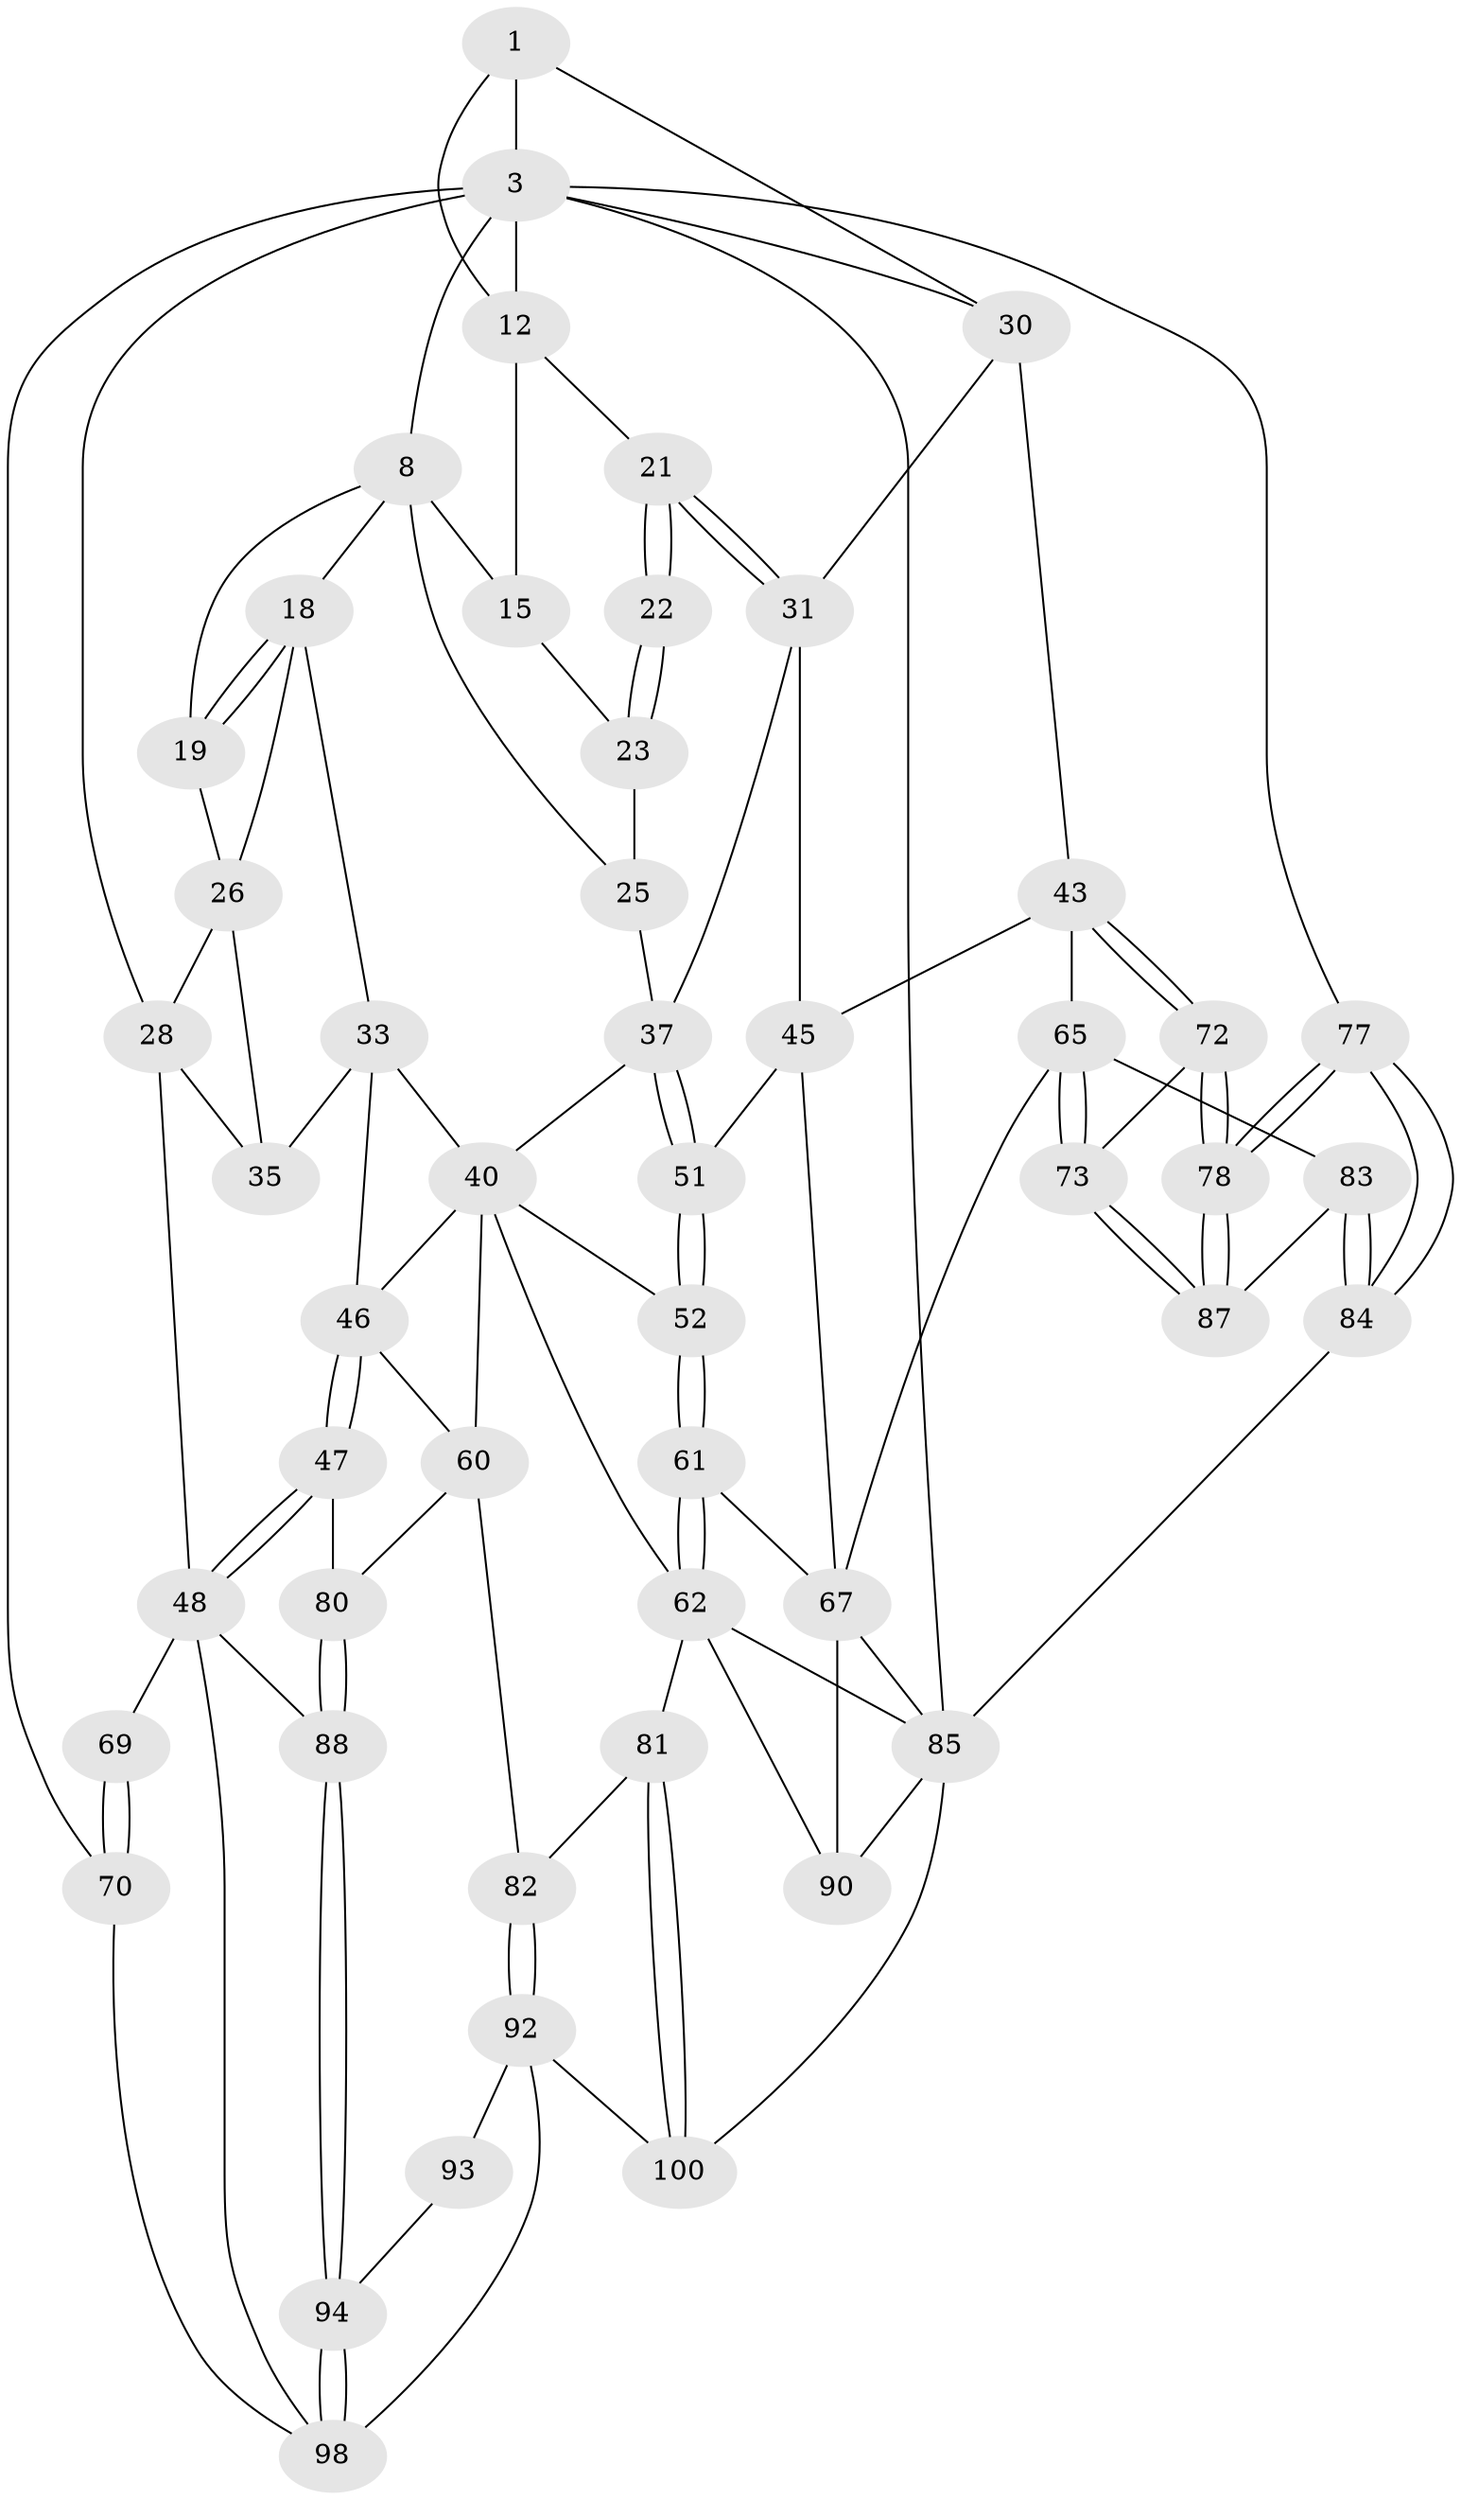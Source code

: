 // original degree distribution, {3: 0.019417475728155338, 6: 0.23300970873786409, 5: 0.4854368932038835, 4: 0.2621359223300971}
// Generated by graph-tools (version 1.1) at 2025/28/03/15/25 16:28:08]
// undirected, 51 vertices, 116 edges
graph export_dot {
graph [start="1"]
  node [color=gray90,style=filled];
  1 [pos="+0.9091781020126646+0.005957510001440466",super="+5+2"];
  3 [pos="+1+0.25278857666118015",super="+4+76"];
  8 [pos="+0.09329879412492795+0",super="+9"];
  12 [pos="+0.7881415674830836+0.1721496576413462",super="+20+13"];
  15 [pos="+0.5943158248829932+0.08728831112411548"];
  18 [pos="+0.3440759347266428+0.2334404832654504",super="+32"];
  19 [pos="+0.1627736479910845+0.12512493304673342"];
  21 [pos="+0.7106629996120524+0.265189655214972"];
  22 [pos="+0.6996646023261909+0.2566582080511568"];
  23 [pos="+0.6103825827188669+0.13648066738251483",super="+24"];
  25 [pos="+0.40186282177390453+0.24317442269855863"];
  26 [pos="+0.11614403349795387+0.19166266277035507",super="+27"];
  28 [pos="+0+0",super="+42"];
  30 [pos="+0.8390573804604224+0.32677908359206065",super="+39"];
  31 [pos="+0.7118920916101306+0.31583853136344486",super="+36"];
  33 [pos="+0.21203365899948778+0.3499687933278178",super="+34"];
  35 [pos="+0.07413433852830989+0.34681044946017514"];
  37 [pos="+0.5570790057522872+0.41441182580674285",super="+38"];
  40 [pos="+0.413384099469267+0.4726443538698617",super="+41+53"];
  43 [pos="+1+0.4860179077919823",super="+44"];
  45 [pos="+0.8067764799490079+0.5214981383735371",super="+54"];
  46 [pos="+0.15049395851478553+0.5142962209464742",super="+50"];
  47 [pos="+0.06069493426861591+0.5682933324363347",super="+59"];
  48 [pos="+0+0.5490529122575816",super="+68"];
  51 [pos="+0.582677031779416+0.5088080442198987"];
  52 [pos="+0.5786125555395186+0.668466447554531"];
  60 [pos="+0.2138428102583684+0.6779844863460218",super="+75"];
  61 [pos="+0.5830226830086477+0.6844756610190004"];
  62 [pos="+0.5095713856517401+0.7741452925345889",super="+63+91"];
  65 [pos="+0.8324560974621936+0.6295292915677136",super="+66"];
  67 [pos="+0.731109030158054+0.6106176457604267",super="+71"];
  69 [pos="+0+0.919466193350241"];
  70 [pos="+0+1"];
  72 [pos="+1+0.5239443651188928"];
  73 [pos="+0.8979728390920416+0.7060901941645665"];
  77 [pos="+1+0.9339730240874067"];
  78 [pos="+1+0.8455610066942693"];
  80 [pos="+0.11587498791123106+0.7413831154634455"];
  81 [pos="+0.38793793600949056+0.8150814655812024"];
  82 [pos="+0.3293188590339321+0.8337713760486548"];
  83 [pos="+0.8194584262998846+0.7821573034727786"];
  84 [pos="+0.815644969587218+0.7881730721120128"];
  85 [pos="+0.814165980710874+0.7901342441138658",super="+95"];
  87 [pos="+0.8436709297702405+0.7666677471963329"];
  88 [pos="+0.09213223814839645+0.7981662367743467"];
  90 [pos="+0.767848175929295+0.8303946982063131"];
  92 [pos="+0.2933664117553569+0.858341666180586",super="+101"];
  93 [pos="+0.24680885030926317+0.8702113217168206"];
  94 [pos="+0.16807066865473144+0.8741391163819201"];
  98 [pos="+0.0913418771666412+1",super="+103"];
  100 [pos="+0.5058619015930869+1"];
  1 -- 12;
  1 -- 3 [weight=2];
  1 -- 30;
  3 -- 70 [weight=2];
  3 -- 8 [weight=2];
  3 -- 28;
  3 -- 12;
  3 -- 77;
  3 -- 85;
  3 -- 30;
  8 -- 19;
  8 -- 18;
  8 -- 25;
  8 -- 15;
  12 -- 21;
  12 -- 15;
  15 -- 23;
  18 -- 19;
  18 -- 19;
  18 -- 33;
  18 -- 26;
  19 -- 26;
  21 -- 22;
  21 -- 22;
  21 -- 31;
  21 -- 31;
  22 -- 23 [weight=2];
  22 -- 23;
  23 -- 25;
  25 -- 37;
  26 -- 35;
  26 -- 28;
  28 -- 48;
  28 -- 35;
  30 -- 31;
  30 -- 43;
  31 -- 37;
  31 -- 45;
  33 -- 40;
  33 -- 35;
  33 -- 46;
  37 -- 51;
  37 -- 51;
  37 -- 40;
  40 -- 52;
  40 -- 60 [weight=2];
  40 -- 62;
  40 -- 46;
  43 -- 72;
  43 -- 72;
  43 -- 65;
  43 -- 45;
  45 -- 67;
  45 -- 51;
  46 -- 47 [weight=2];
  46 -- 47;
  46 -- 60;
  47 -- 48;
  47 -- 48;
  47 -- 80;
  48 -- 98;
  48 -- 88;
  48 -- 69 [weight=2];
  51 -- 52;
  51 -- 52;
  52 -- 61;
  52 -- 61;
  60 -- 82;
  60 -- 80;
  61 -- 62;
  61 -- 62;
  61 -- 67;
  62 -- 81;
  62 -- 90;
  62 -- 85;
  65 -- 73;
  65 -- 73;
  65 -- 67;
  65 -- 83;
  67 -- 90;
  67 -- 85;
  69 -- 70;
  69 -- 70;
  70 -- 98;
  72 -- 73;
  72 -- 78;
  72 -- 78;
  73 -- 87;
  73 -- 87;
  77 -- 78;
  77 -- 78;
  77 -- 84;
  77 -- 84;
  78 -- 87;
  78 -- 87;
  80 -- 88;
  80 -- 88;
  81 -- 82;
  81 -- 100;
  81 -- 100;
  82 -- 92;
  82 -- 92;
  83 -- 84;
  83 -- 84;
  83 -- 87;
  84 -- 85;
  85 -- 100;
  85 -- 90;
  88 -- 94;
  88 -- 94;
  92 -- 93 [weight=2];
  92 -- 100;
  92 -- 98;
  93 -- 94;
  94 -- 98;
  94 -- 98;
}
